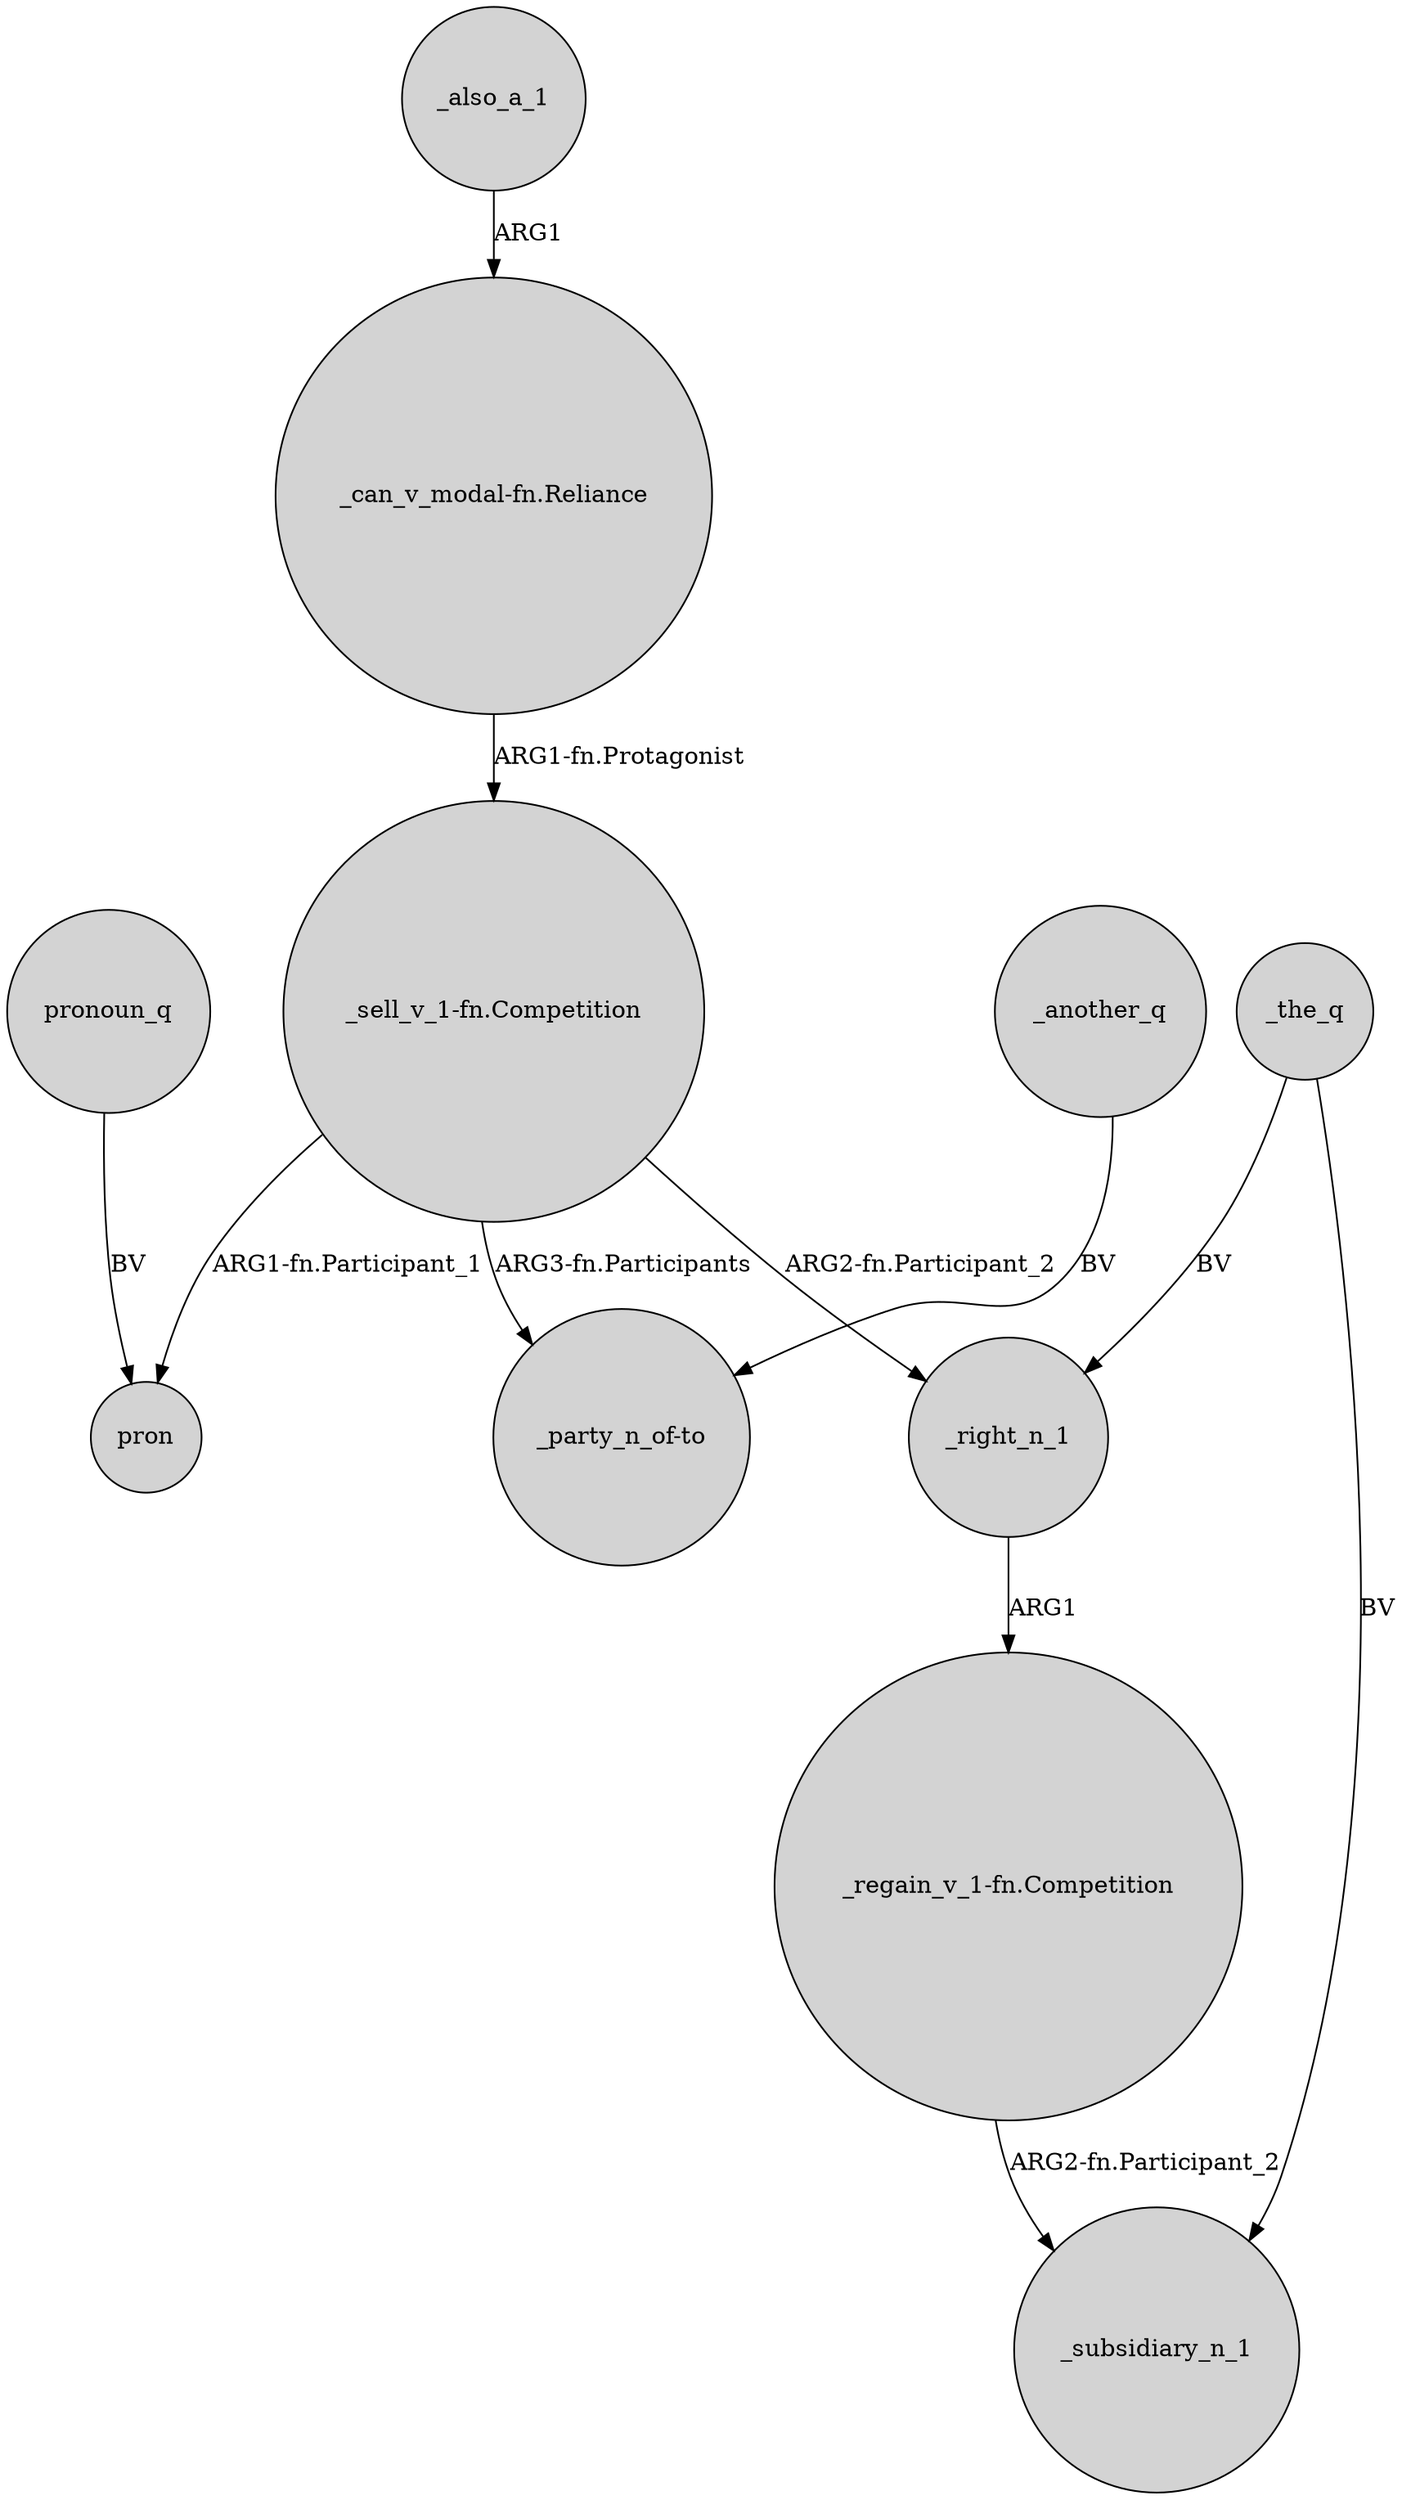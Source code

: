 digraph {
	node [shape=circle style=filled]
	"_sell_v_1-fn.Competition" -> pron [label="ARG1-fn.Participant_1"]
	"_regain_v_1-fn.Competition" -> _subsidiary_n_1 [label="ARG2-fn.Participant_2"]
	"_can_v_modal-fn.Reliance" -> "_sell_v_1-fn.Competition" [label="ARG1-fn.Protagonist"]
	_the_q -> _right_n_1 [label=BV]
	_another_q -> "_party_n_of-to" [label=BV]
	_also_a_1 -> "_can_v_modal-fn.Reliance" [label=ARG1]
	_right_n_1 -> "_regain_v_1-fn.Competition" [label=ARG1]
	"_sell_v_1-fn.Competition" -> _right_n_1 [label="ARG2-fn.Participant_2"]
	pronoun_q -> pron [label=BV]
	_the_q -> _subsidiary_n_1 [label=BV]
	"_sell_v_1-fn.Competition" -> "_party_n_of-to" [label="ARG3-fn.Participants"]
}
